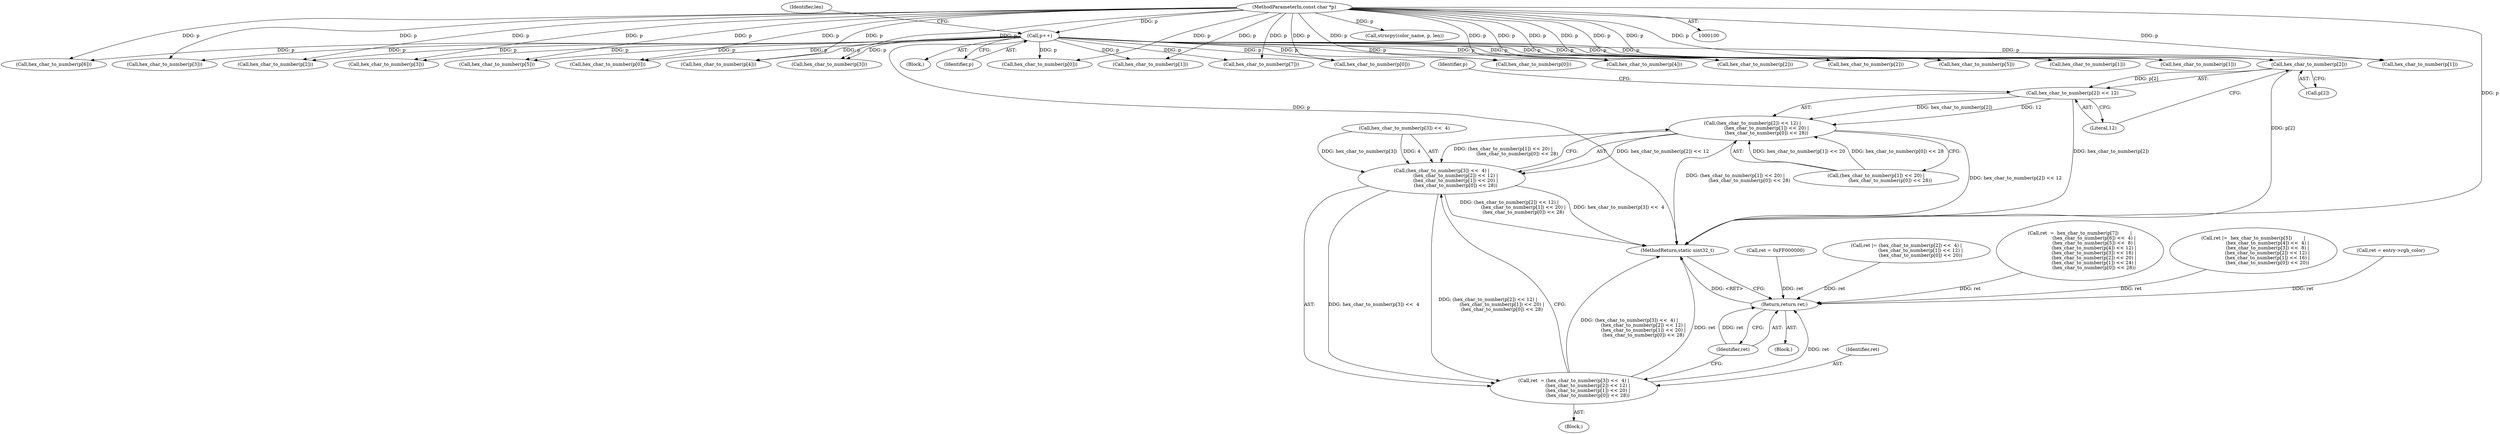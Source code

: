 digraph "0_FFmpeg_cb243972b121b1ae6b60a78ff55a0506c69f3879@pointer" {
"1000174" [label="(Call,hex_char_to_number(p[2]))"];
"1000126" [label="(Call,p++)"];
"1000101" [label="(MethodParameterIn,const char *p)"];
"1000173" [label="(Call,hex_char_to_number(p[2]) << 12)"];
"1000172" [label="(Call,(hex_char_to_number(p[2]) << 12) |\n                   (hex_char_to_number(p[1]) << 20) |\n                   (hex_char_to_number(p[0]) << 28))"];
"1000165" [label="(Call,(hex_char_to_number(p[3]) <<  4) |\n                   (hex_char_to_number(p[2]) << 12) |\n                   (hex_char_to_number(p[1]) << 20) |\n                   (hex_char_to_number(p[0]) << 28))"];
"1000163" [label="(Call,ret  = (hex_char_to_number(p[3]) <<  4) |\n                   (hex_char_to_number(p[2]) << 12) |\n                   (hex_char_to_number(p[1]) << 20) |\n                   (hex_char_to_number(p[0]) << 28))"];
"1000331" [label="(Return,return ret;)"];
"1000165" [label="(Call,(hex_char_to_number(p[3]) <<  4) |\n                   (hex_char_to_number(p[2]) << 12) |\n                   (hex_char_to_number(p[1]) << 20) |\n                   (hex_char_to_number(p[0]) << 28))"];
"1000146" [label="(Call,hex_char_to_number(p[1]))"];
"1000254" [label="(Call,hex_char_to_number(p[6]))"];
"1000275" [label="(Call,hex_char_to_number(p[3]))"];
"1000139" [label="(Call,hex_char_to_number(p[2]))"];
"1000164" [label="(Identifier,ret)"];
"1000183" [label="(Identifier,p)"];
"1000174" [label="(Call,hex_char_to_number(p[2]))"];
"1000245" [label="(Call,ret  =  hex_char_to_number(p[7])        |\n                   (hex_char_to_number(p[6]) <<  4) |\n                   (hex_char_to_number(p[5]) <<  8) |\n                   (hex_char_to_number(p[4]) << 12) |\n                   (hex_char_to_number(p[3]) << 16) |\n                   (hex_char_to_number(p[2]) << 20) |\n                   (hex_char_to_number(p[1]) << 24) |\n                   (hex_char_to_number(p[0]) << 28))"];
"1000179" [label="(Call,(hex_char_to_number(p[1]) << 20) |\n                   (hex_char_to_number(p[0]) << 28))"];
"1000332" [label="(Identifier,ret)"];
"1000126" [label="(Call,p++)"];
"1000152" [label="(Call,hex_char_to_number(p[0]))"];
"1000101" [label="(MethodParameterIn,const char *p)"];
"1000214" [label="(Call,hex_char_to_number(p[3]))"];
"1000166" [label="(Call,hex_char_to_number(p[3]) <<  4)"];
"1000125" [label="(Block,)"];
"1000187" [label="(Call,hex_char_to_number(p[0]))"];
"1000173" [label="(Call,hex_char_to_number(p[2]) << 12)"];
"1000248" [label="(Call,hex_char_to_number(p[7]))"];
"1000207" [label="(Call,hex_char_to_number(p[4]))"];
"1000198" [label="(Call,ret |=  hex_char_to_number(p[5])        |\n                   (hex_char_to_number(p[4]) <<  4) |\n                   (hex_char_to_number(p[3]) <<  8) |\n                   (hex_char_to_number(p[2]) << 12) |\n                   (hex_char_to_number(p[1]) << 16) |\n                   (hex_char_to_number(p[0]) << 20))"];
"1000221" [label="(Call,hex_char_to_number(p[2]))"];
"1000103" [label="(Block,)"];
"1000181" [label="(Call,hex_char_to_number(p[1]))"];
"1000331" [label="(Return,return ret;)"];
"1000178" [label="(Literal,12)"];
"1000326" [label="(Call,ret = entry->rgb_color)"];
"1000261" [label="(Call,hex_char_to_number(p[5]))"];
"1000129" [label="(Identifier,len)"];
"1000167" [label="(Call,hex_char_to_number(p[3]))"];
"1000289" [label="(Call,hex_char_to_number(p[1]))"];
"1000162" [label="(Block,)"];
"1000302" [label="(Call,strncpy(color_name, p, len))"];
"1000295" [label="(Call,hex_char_to_number(p[0]))"];
"1000282" [label="(Call,hex_char_to_number(p[2]))"];
"1000105" [label="(Call,ret = 0xFF000000)"];
"1000135" [label="(Call,ret |= (hex_char_to_number(p[2]) <<  4) |\n                   (hex_char_to_number(p[1]) << 12) |\n                   (hex_char_to_number(p[0]) << 20))"];
"1000201" [label="(Call,hex_char_to_number(p[5]))"];
"1000228" [label="(Call,hex_char_to_number(p[1]))"];
"1000127" [label="(Identifier,p)"];
"1000234" [label="(Call,hex_char_to_number(p[0]))"];
"1000175" [label="(Call,p[2])"];
"1000333" [label="(MethodReturn,static uint32_t)"];
"1000172" [label="(Call,(hex_char_to_number(p[2]) << 12) |\n                   (hex_char_to_number(p[1]) << 20) |\n                   (hex_char_to_number(p[0]) << 28))"];
"1000268" [label="(Call,hex_char_to_number(p[4]))"];
"1000163" [label="(Call,ret  = (hex_char_to_number(p[3]) <<  4) |\n                   (hex_char_to_number(p[2]) << 12) |\n                   (hex_char_to_number(p[1]) << 20) |\n                   (hex_char_to_number(p[0]) << 28))"];
"1000174" -> "1000173"  [label="AST: "];
"1000174" -> "1000175"  [label="CFG: "];
"1000175" -> "1000174"  [label="AST: "];
"1000178" -> "1000174"  [label="CFG: "];
"1000174" -> "1000333"  [label="DDG: p[2]"];
"1000174" -> "1000173"  [label="DDG: p[2]"];
"1000126" -> "1000174"  [label="DDG: p"];
"1000101" -> "1000174"  [label="DDG: p"];
"1000126" -> "1000125"  [label="AST: "];
"1000126" -> "1000127"  [label="CFG: "];
"1000127" -> "1000126"  [label="AST: "];
"1000129" -> "1000126"  [label="CFG: "];
"1000126" -> "1000333"  [label="DDG: p"];
"1000101" -> "1000126"  [label="DDG: p"];
"1000126" -> "1000139"  [label="DDG: p"];
"1000126" -> "1000146"  [label="DDG: p"];
"1000126" -> "1000152"  [label="DDG: p"];
"1000126" -> "1000167"  [label="DDG: p"];
"1000126" -> "1000181"  [label="DDG: p"];
"1000126" -> "1000187"  [label="DDG: p"];
"1000126" -> "1000201"  [label="DDG: p"];
"1000126" -> "1000207"  [label="DDG: p"];
"1000126" -> "1000214"  [label="DDG: p"];
"1000126" -> "1000221"  [label="DDG: p"];
"1000126" -> "1000228"  [label="DDG: p"];
"1000126" -> "1000234"  [label="DDG: p"];
"1000126" -> "1000248"  [label="DDG: p"];
"1000126" -> "1000254"  [label="DDG: p"];
"1000126" -> "1000261"  [label="DDG: p"];
"1000126" -> "1000268"  [label="DDG: p"];
"1000126" -> "1000275"  [label="DDG: p"];
"1000126" -> "1000282"  [label="DDG: p"];
"1000126" -> "1000289"  [label="DDG: p"];
"1000126" -> "1000295"  [label="DDG: p"];
"1000101" -> "1000100"  [label="AST: "];
"1000101" -> "1000333"  [label="DDG: p"];
"1000101" -> "1000139"  [label="DDG: p"];
"1000101" -> "1000146"  [label="DDG: p"];
"1000101" -> "1000152"  [label="DDG: p"];
"1000101" -> "1000167"  [label="DDG: p"];
"1000101" -> "1000181"  [label="DDG: p"];
"1000101" -> "1000187"  [label="DDG: p"];
"1000101" -> "1000201"  [label="DDG: p"];
"1000101" -> "1000207"  [label="DDG: p"];
"1000101" -> "1000214"  [label="DDG: p"];
"1000101" -> "1000221"  [label="DDG: p"];
"1000101" -> "1000228"  [label="DDG: p"];
"1000101" -> "1000234"  [label="DDG: p"];
"1000101" -> "1000248"  [label="DDG: p"];
"1000101" -> "1000254"  [label="DDG: p"];
"1000101" -> "1000261"  [label="DDG: p"];
"1000101" -> "1000268"  [label="DDG: p"];
"1000101" -> "1000275"  [label="DDG: p"];
"1000101" -> "1000282"  [label="DDG: p"];
"1000101" -> "1000289"  [label="DDG: p"];
"1000101" -> "1000295"  [label="DDG: p"];
"1000101" -> "1000302"  [label="DDG: p"];
"1000173" -> "1000172"  [label="AST: "];
"1000173" -> "1000178"  [label="CFG: "];
"1000178" -> "1000173"  [label="AST: "];
"1000183" -> "1000173"  [label="CFG: "];
"1000173" -> "1000333"  [label="DDG: hex_char_to_number(p[2])"];
"1000173" -> "1000172"  [label="DDG: hex_char_to_number(p[2])"];
"1000173" -> "1000172"  [label="DDG: 12"];
"1000172" -> "1000165"  [label="AST: "];
"1000172" -> "1000179"  [label="CFG: "];
"1000179" -> "1000172"  [label="AST: "];
"1000165" -> "1000172"  [label="CFG: "];
"1000172" -> "1000333"  [label="DDG: (hex_char_to_number(p[1]) << 20) |\n                   (hex_char_to_number(p[0]) << 28)"];
"1000172" -> "1000333"  [label="DDG: hex_char_to_number(p[2]) << 12"];
"1000172" -> "1000165"  [label="DDG: hex_char_to_number(p[2]) << 12"];
"1000172" -> "1000165"  [label="DDG: (hex_char_to_number(p[1]) << 20) |\n                   (hex_char_to_number(p[0]) << 28)"];
"1000179" -> "1000172"  [label="DDG: hex_char_to_number(p[1]) << 20"];
"1000179" -> "1000172"  [label="DDG: hex_char_to_number(p[0]) << 28"];
"1000165" -> "1000163"  [label="AST: "];
"1000166" -> "1000165"  [label="AST: "];
"1000163" -> "1000165"  [label="CFG: "];
"1000165" -> "1000333"  [label="DDG: (hex_char_to_number(p[2]) << 12) |\n                   (hex_char_to_number(p[1]) << 20) |\n                   (hex_char_to_number(p[0]) << 28)"];
"1000165" -> "1000333"  [label="DDG: hex_char_to_number(p[3]) <<  4"];
"1000165" -> "1000163"  [label="DDG: hex_char_to_number(p[3]) <<  4"];
"1000165" -> "1000163"  [label="DDG: (hex_char_to_number(p[2]) << 12) |\n                   (hex_char_to_number(p[1]) << 20) |\n                   (hex_char_to_number(p[0]) << 28)"];
"1000166" -> "1000165"  [label="DDG: hex_char_to_number(p[3])"];
"1000166" -> "1000165"  [label="DDG: 4"];
"1000163" -> "1000162"  [label="AST: "];
"1000164" -> "1000163"  [label="AST: "];
"1000332" -> "1000163"  [label="CFG: "];
"1000163" -> "1000333"  [label="DDG: ret"];
"1000163" -> "1000333"  [label="DDG: (hex_char_to_number(p[3]) <<  4) |\n                   (hex_char_to_number(p[2]) << 12) |\n                   (hex_char_to_number(p[1]) << 20) |\n                   (hex_char_to_number(p[0]) << 28)"];
"1000163" -> "1000331"  [label="DDG: ret"];
"1000331" -> "1000103"  [label="AST: "];
"1000331" -> "1000332"  [label="CFG: "];
"1000332" -> "1000331"  [label="AST: "];
"1000333" -> "1000331"  [label="CFG: "];
"1000331" -> "1000333"  [label="DDG: <RET>"];
"1000332" -> "1000331"  [label="DDG: ret"];
"1000198" -> "1000331"  [label="DDG: ret"];
"1000135" -> "1000331"  [label="DDG: ret"];
"1000326" -> "1000331"  [label="DDG: ret"];
"1000245" -> "1000331"  [label="DDG: ret"];
"1000105" -> "1000331"  [label="DDG: ret"];
}
